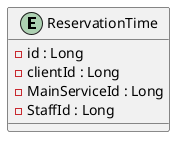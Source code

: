@startuml

entity ReservationTime {
    - id : Long
    - clientId : Long
    - MainServiceId : Long
    - StaffId : Long
}

@enduml